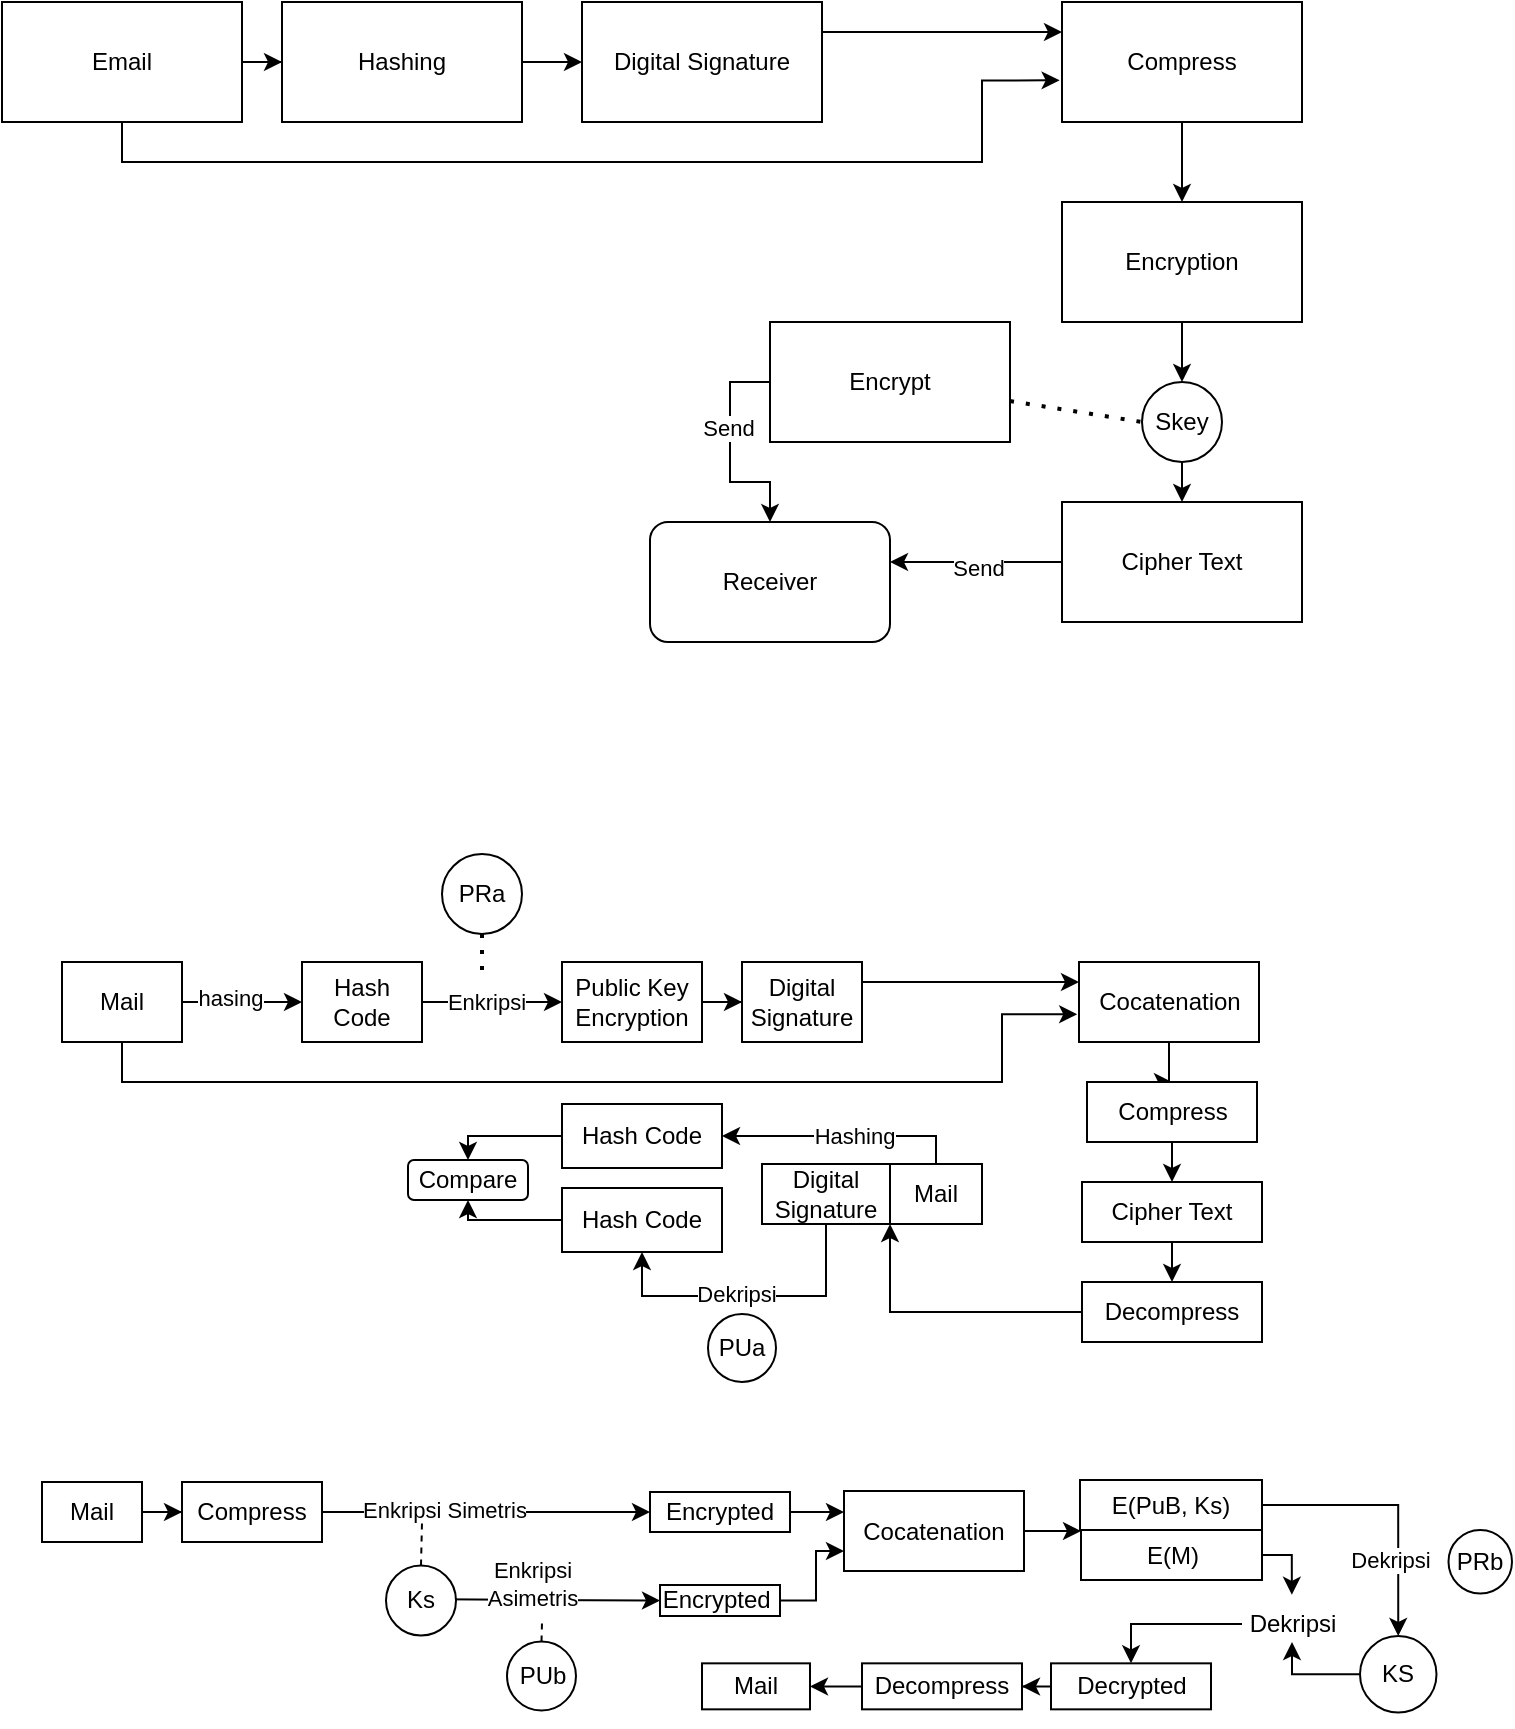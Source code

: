 <mxfile version="23.1.2" type="github">
  <diagram name="Halaman-1" id="AGoQxh4XdU1MUTxFBzIs">
    <mxGraphModel dx="1332" dy="634" grid="1" gridSize="10" guides="1" tooltips="1" connect="1" arrows="1" fold="1" page="1" pageScale="1" pageWidth="827" pageHeight="1169" math="0" shadow="0">
      <root>
        <mxCell id="0" />
        <mxCell id="1" parent="0" />
        <mxCell id="fOIjyZsm-YjA-9TonWiV-3" value="" style="edgeStyle=orthogonalEdgeStyle;rounded=0;orthogonalLoop=1;jettySize=auto;html=1;" edge="1" parent="1" source="fOIjyZsm-YjA-9TonWiV-1" target="fOIjyZsm-YjA-9TonWiV-2">
          <mxGeometry relative="1" as="geometry" />
        </mxCell>
        <mxCell id="fOIjyZsm-YjA-9TonWiV-12" style="edgeStyle=orthogonalEdgeStyle;rounded=0;orthogonalLoop=1;jettySize=auto;html=1;exitX=0.5;exitY=1;exitDx=0;exitDy=0;entryX=-0.01;entryY=0.653;entryDx=0;entryDy=0;entryPerimeter=0;" edge="1" parent="1" source="fOIjyZsm-YjA-9TonWiV-1" target="fOIjyZsm-YjA-9TonWiV-6">
          <mxGeometry relative="1" as="geometry">
            <mxPoint x="520" y="150" as="targetPoint" />
            <Array as="points">
              <mxPoint x="90" y="190" />
              <mxPoint x="520" y="190" />
              <mxPoint x="520" y="149" />
            </Array>
          </mxGeometry>
        </mxCell>
        <mxCell id="fOIjyZsm-YjA-9TonWiV-1" value="Email" style="rounded=0;whiteSpace=wrap;html=1;" vertex="1" parent="1">
          <mxGeometry x="30" y="110" width="120" height="60" as="geometry" />
        </mxCell>
        <mxCell id="fOIjyZsm-YjA-9TonWiV-5" value="" style="edgeStyle=orthogonalEdgeStyle;rounded=0;orthogonalLoop=1;jettySize=auto;html=1;" edge="1" parent="1" source="fOIjyZsm-YjA-9TonWiV-2" target="fOIjyZsm-YjA-9TonWiV-4">
          <mxGeometry relative="1" as="geometry" />
        </mxCell>
        <mxCell id="fOIjyZsm-YjA-9TonWiV-2" value="Hashing" style="rounded=0;whiteSpace=wrap;html=1;" vertex="1" parent="1">
          <mxGeometry x="170" y="110" width="120" height="60" as="geometry" />
        </mxCell>
        <mxCell id="fOIjyZsm-YjA-9TonWiV-13" style="edgeStyle=orthogonalEdgeStyle;rounded=0;orthogonalLoop=1;jettySize=auto;html=1;exitX=1;exitY=0.25;exitDx=0;exitDy=0;entryX=0;entryY=0.25;entryDx=0;entryDy=0;" edge="1" parent="1" source="fOIjyZsm-YjA-9TonWiV-4" target="fOIjyZsm-YjA-9TonWiV-6">
          <mxGeometry relative="1" as="geometry" />
        </mxCell>
        <mxCell id="fOIjyZsm-YjA-9TonWiV-4" value="Digital Signature" style="rounded=0;whiteSpace=wrap;html=1;" vertex="1" parent="1">
          <mxGeometry x="320" y="110" width="120" height="60" as="geometry" />
        </mxCell>
        <mxCell id="fOIjyZsm-YjA-9TonWiV-15" value="" style="edgeStyle=orthogonalEdgeStyle;rounded=0;orthogonalLoop=1;jettySize=auto;html=1;" edge="1" parent="1" source="fOIjyZsm-YjA-9TonWiV-6" target="fOIjyZsm-YjA-9TonWiV-14">
          <mxGeometry relative="1" as="geometry" />
        </mxCell>
        <mxCell id="fOIjyZsm-YjA-9TonWiV-6" value="Compress" style="rounded=0;whiteSpace=wrap;html=1;" vertex="1" parent="1">
          <mxGeometry x="560" y="110" width="120" height="60" as="geometry" />
        </mxCell>
        <mxCell id="fOIjyZsm-YjA-9TonWiV-23" style="edgeStyle=orthogonalEdgeStyle;rounded=0;orthogonalLoop=1;jettySize=auto;html=1;exitX=0.5;exitY=1;exitDx=0;exitDy=0;entryX=0.5;entryY=0;entryDx=0;entryDy=0;" edge="1" parent="1" source="fOIjyZsm-YjA-9TonWiV-17" target="fOIjyZsm-YjA-9TonWiV-22">
          <mxGeometry relative="1" as="geometry" />
        </mxCell>
        <mxCell id="fOIjyZsm-YjA-9TonWiV-14" value="Encryption" style="rounded=0;whiteSpace=wrap;html=1;" vertex="1" parent="1">
          <mxGeometry x="560" y="210" width="120" height="60" as="geometry" />
        </mxCell>
        <mxCell id="fOIjyZsm-YjA-9TonWiV-27" style="edgeStyle=orthogonalEdgeStyle;rounded=0;orthogonalLoop=1;jettySize=auto;html=1;exitX=0;exitY=0.5;exitDx=0;exitDy=0;entryX=0.5;entryY=0;entryDx=0;entryDy=0;" edge="1" parent="1" source="fOIjyZsm-YjA-9TonWiV-16" target="fOIjyZsm-YjA-9TonWiV-28">
          <mxGeometry relative="1" as="geometry">
            <mxPoint x="414" y="360" as="targetPoint" />
            <Array as="points">
              <mxPoint x="394" y="300" />
              <mxPoint x="394" y="350" />
              <mxPoint x="414" y="350" />
            </Array>
          </mxGeometry>
        </mxCell>
        <mxCell id="fOIjyZsm-YjA-9TonWiV-29" value="Send" style="edgeLabel;html=1;align=center;verticalAlign=middle;resizable=0;points=[];" vertex="1" connectable="0" parent="fOIjyZsm-YjA-9TonWiV-27">
          <mxGeometry x="-0.222" y="-1" relative="1" as="geometry">
            <mxPoint as="offset" />
          </mxGeometry>
        </mxCell>
        <mxCell id="fOIjyZsm-YjA-9TonWiV-16" value="Encrypt" style="rounded=0;whiteSpace=wrap;html=1;" vertex="1" parent="1">
          <mxGeometry x="414" y="270" width="120" height="60" as="geometry" />
        </mxCell>
        <mxCell id="fOIjyZsm-YjA-9TonWiV-19" value="" style="endArrow=none;dashed=1;html=1;dashPattern=1 3;strokeWidth=2;rounded=0;entryX=0;entryY=0.5;entryDx=0;entryDy=0;" edge="1" parent="1" source="fOIjyZsm-YjA-9TonWiV-16" target="fOIjyZsm-YjA-9TonWiV-17">
          <mxGeometry width="50" height="50" relative="1" as="geometry">
            <mxPoint x="410" y="280" as="sourcePoint" />
            <mxPoint x="460" y="230" as="targetPoint" />
          </mxGeometry>
        </mxCell>
        <mxCell id="fOIjyZsm-YjA-9TonWiV-26" style="edgeStyle=orthogonalEdgeStyle;rounded=0;orthogonalLoop=1;jettySize=auto;html=1;exitX=0;exitY=0.5;exitDx=0;exitDy=0;" edge="1" parent="1" source="fOIjyZsm-YjA-9TonWiV-22">
          <mxGeometry relative="1" as="geometry">
            <mxPoint x="474" y="390" as="targetPoint" />
          </mxGeometry>
        </mxCell>
        <mxCell id="fOIjyZsm-YjA-9TonWiV-30" value="Send" style="edgeLabel;html=1;align=center;verticalAlign=middle;resizable=0;points=[];" vertex="1" connectable="0" parent="fOIjyZsm-YjA-9TonWiV-26">
          <mxGeometry x="-0.008" y="2" relative="1" as="geometry">
            <mxPoint as="offset" />
          </mxGeometry>
        </mxCell>
        <mxCell id="fOIjyZsm-YjA-9TonWiV-22" value="Cipher Text" style="rounded=0;whiteSpace=wrap;html=1;" vertex="1" parent="1">
          <mxGeometry x="560" y="360" width="120" height="60" as="geometry" />
        </mxCell>
        <mxCell id="fOIjyZsm-YjA-9TonWiV-24" value="" style="edgeStyle=orthogonalEdgeStyle;rounded=0;orthogonalLoop=1;jettySize=auto;html=1;exitX=0.5;exitY=1;exitDx=0;exitDy=0;entryX=0.5;entryY=0;entryDx=0;entryDy=0;" edge="1" parent="1" source="fOIjyZsm-YjA-9TonWiV-14" target="fOIjyZsm-YjA-9TonWiV-17">
          <mxGeometry relative="1" as="geometry">
            <mxPoint x="620" y="270" as="sourcePoint" />
            <mxPoint x="620" y="360" as="targetPoint" />
          </mxGeometry>
        </mxCell>
        <mxCell id="fOIjyZsm-YjA-9TonWiV-17" value="Skey" style="ellipse;whiteSpace=wrap;html=1;aspect=fixed;" vertex="1" parent="1">
          <mxGeometry x="600" y="300" width="40" height="40" as="geometry" />
        </mxCell>
        <mxCell id="fOIjyZsm-YjA-9TonWiV-28" value="Receiver" style="rounded=1;whiteSpace=wrap;html=1;" vertex="1" parent="1">
          <mxGeometry x="354" y="370" width="120" height="60" as="geometry" />
        </mxCell>
        <mxCell id="fOIjyZsm-YjA-9TonWiV-31" value="" style="edgeStyle=orthogonalEdgeStyle;rounded=0;orthogonalLoop=1;jettySize=auto;html=1;" edge="1" parent="1" source="fOIjyZsm-YjA-9TonWiV-58" target="fOIjyZsm-YjA-9TonWiV-35">
          <mxGeometry relative="1" as="geometry" />
        </mxCell>
        <mxCell id="fOIjyZsm-YjA-9TonWiV-61" value="Enkripsi" style="edgeLabel;html=1;align=center;verticalAlign=middle;resizable=0;points=[];" vertex="1" connectable="0" parent="fOIjyZsm-YjA-9TonWiV-31">
          <mxGeometry x="-0.094" relative="1" as="geometry">
            <mxPoint as="offset" />
          </mxGeometry>
        </mxCell>
        <mxCell id="fOIjyZsm-YjA-9TonWiV-32" style="edgeStyle=orthogonalEdgeStyle;rounded=0;orthogonalLoop=1;jettySize=auto;html=1;exitX=0.5;exitY=1;exitDx=0;exitDy=0;entryX=-0.01;entryY=0.653;entryDx=0;entryDy=0;entryPerimeter=0;" edge="1" parent="1" source="fOIjyZsm-YjA-9TonWiV-33" target="fOIjyZsm-YjA-9TonWiV-39">
          <mxGeometry relative="1" as="geometry">
            <mxPoint x="530" y="610" as="targetPoint" />
            <Array as="points">
              <mxPoint x="90" y="650" />
              <mxPoint x="530" y="650" />
              <mxPoint x="530" y="616" />
            </Array>
          </mxGeometry>
        </mxCell>
        <mxCell id="fOIjyZsm-YjA-9TonWiV-33" value="Mail" style="rounded=0;whiteSpace=wrap;html=1;" vertex="1" parent="1">
          <mxGeometry x="60" y="590" width="60" height="40" as="geometry" />
        </mxCell>
        <mxCell id="fOIjyZsm-YjA-9TonWiV-34" value="" style="edgeStyle=orthogonalEdgeStyle;rounded=0;orthogonalLoop=1;jettySize=auto;html=1;" edge="1" parent="1" source="fOIjyZsm-YjA-9TonWiV-35" target="fOIjyZsm-YjA-9TonWiV-37">
          <mxGeometry relative="1" as="geometry" />
        </mxCell>
        <mxCell id="fOIjyZsm-YjA-9TonWiV-35" value="Public Key &lt;br&gt;Encryption" style="rounded=0;whiteSpace=wrap;html=1;" vertex="1" parent="1">
          <mxGeometry x="310" y="590" width="70" height="40" as="geometry" />
        </mxCell>
        <mxCell id="fOIjyZsm-YjA-9TonWiV-36" style="edgeStyle=orthogonalEdgeStyle;rounded=0;orthogonalLoop=1;jettySize=auto;html=1;exitX=1;exitY=0.25;exitDx=0;exitDy=0;entryX=0;entryY=0.25;entryDx=0;entryDy=0;" edge="1" parent="1" source="fOIjyZsm-YjA-9TonWiV-37" target="fOIjyZsm-YjA-9TonWiV-39">
          <mxGeometry relative="1" as="geometry" />
        </mxCell>
        <mxCell id="fOIjyZsm-YjA-9TonWiV-37" value="Digital Signature" style="rounded=0;whiteSpace=wrap;html=1;" vertex="1" parent="1">
          <mxGeometry x="400" y="590" width="60" height="40" as="geometry" />
        </mxCell>
        <mxCell id="fOIjyZsm-YjA-9TonWiV-38" value="" style="edgeStyle=orthogonalEdgeStyle;rounded=0;orthogonalLoop=1;jettySize=auto;html=1;" edge="1" parent="1" source="fOIjyZsm-YjA-9TonWiV-39" target="fOIjyZsm-YjA-9TonWiV-41">
          <mxGeometry relative="1" as="geometry" />
        </mxCell>
        <mxCell id="fOIjyZsm-YjA-9TonWiV-39" value="Cocatenation" style="rounded=0;whiteSpace=wrap;html=1;" vertex="1" parent="1">
          <mxGeometry x="568.5" y="590" width="90" height="40" as="geometry" />
        </mxCell>
        <mxCell id="fOIjyZsm-YjA-9TonWiV-41" value="Compress" style="rounded=0;whiteSpace=wrap;html=1;" vertex="1" parent="1">
          <mxGeometry x="572.5" y="650" width="85" height="30" as="geometry" />
        </mxCell>
        <mxCell id="fOIjyZsm-YjA-9TonWiV-86" style="edgeStyle=orthogonalEdgeStyle;rounded=0;orthogonalLoop=1;jettySize=auto;html=1;exitX=0.5;exitY=1;exitDx=0;exitDy=0;entryX=0.5;entryY=0;entryDx=0;entryDy=0;" edge="1" parent="1" source="fOIjyZsm-YjA-9TonWiV-44" target="fOIjyZsm-YjA-9TonWiV-85">
          <mxGeometry relative="1" as="geometry" />
        </mxCell>
        <mxCell id="fOIjyZsm-YjA-9TonWiV-44" value="Cipher Text" style="rounded=0;whiteSpace=wrap;html=1;" vertex="1" parent="1">
          <mxGeometry x="570" y="700" width="90" height="30" as="geometry" />
        </mxCell>
        <mxCell id="fOIjyZsm-YjA-9TonWiV-49" value="" style="edgeStyle=orthogonalEdgeStyle;rounded=0;orthogonalLoop=1;jettySize=auto;html=1;exitX=0.5;exitY=1;exitDx=0;exitDy=0;entryX=0.5;entryY=0;entryDx=0;entryDy=0;" edge="1" parent="1" source="fOIjyZsm-YjA-9TonWiV-41" target="fOIjyZsm-YjA-9TonWiV-44">
          <mxGeometry relative="1" as="geometry">
            <mxPoint x="630" y="730" as="sourcePoint" />
            <mxPoint x="630.0" y="760" as="targetPoint" />
          </mxGeometry>
        </mxCell>
        <mxCell id="fOIjyZsm-YjA-9TonWiV-55" value="PRa" style="ellipse;whiteSpace=wrap;html=1;aspect=fixed;" vertex="1" parent="1">
          <mxGeometry x="250" y="536" width="40" height="40" as="geometry" />
        </mxCell>
        <mxCell id="fOIjyZsm-YjA-9TonWiV-57" value="" style="endArrow=none;dashed=1;html=1;dashPattern=1 3;strokeWidth=2;rounded=0;exitX=0.5;exitY=1;exitDx=0;exitDy=0;" edge="1" parent="1" source="fOIjyZsm-YjA-9TonWiV-55">
          <mxGeometry width="50" height="50" relative="1" as="geometry">
            <mxPoint x="290.0" y="560" as="sourcePoint" />
            <mxPoint x="270" y="600" as="targetPoint" />
          </mxGeometry>
        </mxCell>
        <mxCell id="fOIjyZsm-YjA-9TonWiV-59" value="" style="edgeStyle=orthogonalEdgeStyle;rounded=0;orthogonalLoop=1;jettySize=auto;html=1;" edge="1" parent="1" source="fOIjyZsm-YjA-9TonWiV-33" target="fOIjyZsm-YjA-9TonWiV-58">
          <mxGeometry relative="1" as="geometry">
            <mxPoint x="130" y="610" as="sourcePoint" />
            <mxPoint x="284" y="610" as="targetPoint" />
          </mxGeometry>
        </mxCell>
        <mxCell id="fOIjyZsm-YjA-9TonWiV-60" value="hasing" style="edgeLabel;html=1;align=center;verticalAlign=middle;resizable=0;points=[];" vertex="1" connectable="0" parent="fOIjyZsm-YjA-9TonWiV-59">
          <mxGeometry x="-0.234" relative="1" as="geometry">
            <mxPoint x="1" y="-2" as="offset" />
          </mxGeometry>
        </mxCell>
        <mxCell id="fOIjyZsm-YjA-9TonWiV-58" value="Hash Code" style="rounded=0;whiteSpace=wrap;html=1;" vertex="1" parent="1">
          <mxGeometry x="180" y="590" width="60" height="40" as="geometry" />
        </mxCell>
        <mxCell id="fOIjyZsm-YjA-9TonWiV-88" style="edgeStyle=orthogonalEdgeStyle;rounded=0;orthogonalLoop=1;jettySize=auto;html=1;entryX=1;entryY=1;entryDx=0;entryDy=0;" edge="1" parent="1" source="fOIjyZsm-YjA-9TonWiV-85" target="fOIjyZsm-YjA-9TonWiV-89">
          <mxGeometry relative="1" as="geometry">
            <mxPoint x="473.0" y="730" as="targetPoint" />
          </mxGeometry>
        </mxCell>
        <mxCell id="fOIjyZsm-YjA-9TonWiV-85" value="Decompress" style="rounded=0;whiteSpace=wrap;html=1;" vertex="1" parent="1">
          <mxGeometry x="570" y="750" width="90" height="30" as="geometry" />
        </mxCell>
        <mxCell id="fOIjyZsm-YjA-9TonWiV-95" style="edgeStyle=orthogonalEdgeStyle;rounded=0;orthogonalLoop=1;jettySize=auto;html=1;entryX=0.5;entryY=1;entryDx=0;entryDy=0;" edge="1" parent="1" source="fOIjyZsm-YjA-9TonWiV-89" target="fOIjyZsm-YjA-9TonWiV-94">
          <mxGeometry relative="1" as="geometry">
            <mxPoint x="420" y="793" as="targetPoint" />
            <Array as="points">
              <mxPoint x="442" y="757" />
              <mxPoint x="350" y="757" />
            </Array>
          </mxGeometry>
        </mxCell>
        <mxCell id="fOIjyZsm-YjA-9TonWiV-97" value="Dekripsi" style="edgeLabel;html=1;align=center;verticalAlign=middle;resizable=0;points=[];" vertex="1" connectable="0" parent="fOIjyZsm-YjA-9TonWiV-95">
          <mxGeometry x="0.078" y="2" relative="1" as="geometry">
            <mxPoint y="-3" as="offset" />
          </mxGeometry>
        </mxCell>
        <mxCell id="fOIjyZsm-YjA-9TonWiV-89" value="Digital Signature" style="rounded=0;whiteSpace=wrap;html=1;" vertex="1" parent="1">
          <mxGeometry x="410" y="691" width="64" height="30" as="geometry" />
        </mxCell>
        <mxCell id="fOIjyZsm-YjA-9TonWiV-90" value="Mail" style="rounded=0;whiteSpace=wrap;html=1;" vertex="1" parent="1">
          <mxGeometry x="474" y="691" width="46" height="30" as="geometry" />
        </mxCell>
        <mxCell id="fOIjyZsm-YjA-9TonWiV-102" style="edgeStyle=orthogonalEdgeStyle;rounded=0;orthogonalLoop=1;jettySize=auto;html=1;exitX=0;exitY=0.5;exitDx=0;exitDy=0;entryX=0.5;entryY=0;entryDx=0;entryDy=0;" edge="1" parent="1" source="fOIjyZsm-YjA-9TonWiV-91" target="fOIjyZsm-YjA-9TonWiV-101">
          <mxGeometry relative="1" as="geometry">
            <Array as="points">
              <mxPoint x="263" y="677" />
            </Array>
          </mxGeometry>
        </mxCell>
        <mxCell id="fOIjyZsm-YjA-9TonWiV-91" value="Hash Code" style="rounded=0;whiteSpace=wrap;html=1;" vertex="1" parent="1">
          <mxGeometry x="310" y="661" width="80" height="32" as="geometry" />
        </mxCell>
        <mxCell id="fOIjyZsm-YjA-9TonWiV-92" style="edgeStyle=orthogonalEdgeStyle;rounded=0;orthogonalLoop=1;jettySize=auto;html=1;exitX=0.5;exitY=0;exitDx=0;exitDy=0;" edge="1" parent="1" source="fOIjyZsm-YjA-9TonWiV-90">
          <mxGeometry relative="1" as="geometry">
            <mxPoint x="390" y="677" as="targetPoint" />
            <Array as="points">
              <mxPoint x="497" y="677" />
              <mxPoint x="390" y="677" />
            </Array>
          </mxGeometry>
        </mxCell>
        <mxCell id="fOIjyZsm-YjA-9TonWiV-96" value="Hashing" style="edgeLabel;html=1;align=center;verticalAlign=middle;resizable=0;points=[];" vertex="1" connectable="0" parent="fOIjyZsm-YjA-9TonWiV-92">
          <mxGeometry x="-0.093" relative="1" as="geometry">
            <mxPoint as="offset" />
          </mxGeometry>
        </mxCell>
        <mxCell id="fOIjyZsm-YjA-9TonWiV-103" style="edgeStyle=orthogonalEdgeStyle;rounded=0;orthogonalLoop=1;jettySize=auto;html=1;exitX=0;exitY=0.5;exitDx=0;exitDy=0;entryX=0.5;entryY=1;entryDx=0;entryDy=0;" edge="1" parent="1" source="fOIjyZsm-YjA-9TonWiV-94" target="fOIjyZsm-YjA-9TonWiV-101">
          <mxGeometry relative="1" as="geometry">
            <Array as="points">
              <mxPoint x="263" y="719" />
            </Array>
          </mxGeometry>
        </mxCell>
        <mxCell id="fOIjyZsm-YjA-9TonWiV-94" value="Hash Code" style="rounded=0;whiteSpace=wrap;html=1;" vertex="1" parent="1">
          <mxGeometry x="310" y="703" width="80" height="32" as="geometry" />
        </mxCell>
        <mxCell id="fOIjyZsm-YjA-9TonWiV-98" value="PUa" style="ellipse;whiteSpace=wrap;html=1;aspect=fixed;" vertex="1" parent="1">
          <mxGeometry x="383" y="766" width="34" height="34" as="geometry" />
        </mxCell>
        <mxCell id="fOIjyZsm-YjA-9TonWiV-101" value="Compare" style="rounded=1;whiteSpace=wrap;html=1;" vertex="1" parent="1">
          <mxGeometry x="233" y="689" width="60" height="20" as="geometry" />
        </mxCell>
        <mxCell id="fOIjyZsm-YjA-9TonWiV-112" value="" style="edgeStyle=orthogonalEdgeStyle;rounded=0;orthogonalLoop=1;jettySize=auto;html=1;" edge="1" parent="1" source="fOIjyZsm-YjA-9TonWiV-104" target="fOIjyZsm-YjA-9TonWiV-106">
          <mxGeometry relative="1" as="geometry" />
        </mxCell>
        <mxCell id="fOIjyZsm-YjA-9TonWiV-104" value="Mail" style="rounded=0;whiteSpace=wrap;html=1;" vertex="1" parent="1">
          <mxGeometry x="50" y="850" width="50" height="30" as="geometry" />
        </mxCell>
        <mxCell id="fOIjyZsm-YjA-9TonWiV-111" value="" style="edgeStyle=orthogonalEdgeStyle;rounded=0;orthogonalLoop=1;jettySize=auto;html=1;" edge="1" parent="1" source="fOIjyZsm-YjA-9TonWiV-106" target="fOIjyZsm-YjA-9TonWiV-108">
          <mxGeometry relative="1" as="geometry" />
        </mxCell>
        <mxCell id="fOIjyZsm-YjA-9TonWiV-127" value="Enkripsi Simetris" style="edgeLabel;html=1;align=center;verticalAlign=middle;resizable=0;points=[];" vertex="1" connectable="0" parent="fOIjyZsm-YjA-9TonWiV-111">
          <mxGeometry x="-0.511" relative="1" as="geometry">
            <mxPoint x="21" y="-1" as="offset" />
          </mxGeometry>
        </mxCell>
        <mxCell id="fOIjyZsm-YjA-9TonWiV-106" value="Compress" style="rounded=0;whiteSpace=wrap;html=1;" vertex="1" parent="1">
          <mxGeometry x="120" y="850" width="70" height="30" as="geometry" />
        </mxCell>
        <mxCell id="fOIjyZsm-YjA-9TonWiV-124" style="edgeStyle=orthogonalEdgeStyle;rounded=0;orthogonalLoop=1;jettySize=auto;html=1;exitX=1;exitY=0.5;exitDx=0;exitDy=0;entryX=0;entryY=0.25;entryDx=0;entryDy=0;" edge="1" parent="1" source="fOIjyZsm-YjA-9TonWiV-108" target="fOIjyZsm-YjA-9TonWiV-123">
          <mxGeometry relative="1" as="geometry" />
        </mxCell>
        <mxCell id="fOIjyZsm-YjA-9TonWiV-108" value="Encrypted" style="rounded=0;whiteSpace=wrap;html=1;" vertex="1" parent="1">
          <mxGeometry x="354" y="855" width="70" height="20" as="geometry" />
        </mxCell>
        <mxCell id="fOIjyZsm-YjA-9TonWiV-113" value="" style="endArrow=none;dashed=1;html=1;rounded=0;exitX=0.5;exitY=0;exitDx=0;exitDy=0;" edge="1" parent="1" source="fOIjyZsm-YjA-9TonWiV-114">
          <mxGeometry width="50" height="50" relative="1" as="geometry">
            <mxPoint x="204" y="910" as="sourcePoint" />
            <mxPoint x="240" y="870" as="targetPoint" />
          </mxGeometry>
        </mxCell>
        <mxCell id="fOIjyZsm-YjA-9TonWiV-117" value="" style="edgeStyle=orthogonalEdgeStyle;rounded=0;orthogonalLoop=1;jettySize=auto;html=1;entryX=0;entryY=0.5;entryDx=0;entryDy=0;" edge="1" parent="1" target="fOIjyZsm-YjA-9TonWiV-116">
          <mxGeometry relative="1" as="geometry">
            <mxPoint x="232" y="908.5" as="sourcePoint" />
            <mxPoint x="309" y="908.5" as="targetPoint" />
          </mxGeometry>
        </mxCell>
        <mxCell id="fOIjyZsm-YjA-9TonWiV-118" value="Enkripsi &lt;br&gt;Asimetris" style="edgeLabel;html=1;align=center;verticalAlign=middle;resizable=0;points=[];" vertex="1" connectable="0" parent="fOIjyZsm-YjA-9TonWiV-117">
          <mxGeometry x="-0.033" relative="1" as="geometry">
            <mxPoint x="1" y="-8" as="offset" />
          </mxGeometry>
        </mxCell>
        <mxCell id="fOIjyZsm-YjA-9TonWiV-114" value="Ks" style="ellipse;whiteSpace=wrap;html=1;aspect=fixed;" vertex="1" parent="1">
          <mxGeometry x="222" y="891.75" width="35" height="35" as="geometry" />
        </mxCell>
        <mxCell id="fOIjyZsm-YjA-9TonWiV-125" style="edgeStyle=orthogonalEdgeStyle;rounded=0;orthogonalLoop=1;jettySize=auto;html=1;exitX=1;exitY=0.5;exitDx=0;exitDy=0;entryX=0;entryY=0.75;entryDx=0;entryDy=0;" edge="1" parent="1" source="fOIjyZsm-YjA-9TonWiV-116" target="fOIjyZsm-YjA-9TonWiV-123">
          <mxGeometry relative="1" as="geometry">
            <Array as="points">
              <mxPoint x="437" y="910" />
              <mxPoint x="437" y="884" />
            </Array>
          </mxGeometry>
        </mxCell>
        <mxCell id="fOIjyZsm-YjA-9TonWiV-116" value="Encrypted&amp;nbsp;" style="rounded=0;whiteSpace=wrap;html=1;" vertex="1" parent="1">
          <mxGeometry x="359" y="901.5" width="60" height="15.5" as="geometry" />
        </mxCell>
        <mxCell id="fOIjyZsm-YjA-9TonWiV-119" value="PUb" style="ellipse;whiteSpace=wrap;html=1;aspect=fixed;" vertex="1" parent="1">
          <mxGeometry x="282.5" y="929.75" width="34.5" height="34.5" as="geometry" />
        </mxCell>
        <mxCell id="fOIjyZsm-YjA-9TonWiV-121" value="" style="endArrow=none;dashed=1;html=1;rounded=0;exitX=0.5;exitY=0;exitDx=0;exitDy=0;" edge="1" parent="1" source="fOIjyZsm-YjA-9TonWiV-119">
          <mxGeometry width="50" height="50" relative="1" as="geometry">
            <mxPoint x="266" y="961" as="sourcePoint" />
            <mxPoint x="300" y="920" as="targetPoint" />
          </mxGeometry>
        </mxCell>
        <mxCell id="fOIjyZsm-YjA-9TonWiV-134" value="" style="edgeStyle=orthogonalEdgeStyle;rounded=0;orthogonalLoop=1;jettySize=auto;html=1;" edge="1" parent="1" source="fOIjyZsm-YjA-9TonWiV-123" target="fOIjyZsm-YjA-9TonWiV-133">
          <mxGeometry relative="1" as="geometry">
            <Array as="points">
              <mxPoint x="570" y="875" />
              <mxPoint x="570" y="875" />
            </Array>
          </mxGeometry>
        </mxCell>
        <mxCell id="fOIjyZsm-YjA-9TonWiV-123" value="Cocatenation" style="rounded=0;whiteSpace=wrap;html=1;" vertex="1" parent="1">
          <mxGeometry x="451" y="854.5" width="90" height="40" as="geometry" />
        </mxCell>
        <mxCell id="fOIjyZsm-YjA-9TonWiV-137" style="edgeStyle=orthogonalEdgeStyle;rounded=0;orthogonalLoop=1;jettySize=auto;html=1;exitX=1;exitY=0.5;exitDx=0;exitDy=0;entryX=0.5;entryY=0;entryDx=0;entryDy=0;" edge="1" parent="1" source="fOIjyZsm-YjA-9TonWiV-132" target="fOIjyZsm-YjA-9TonWiV-135">
          <mxGeometry relative="1" as="geometry" />
        </mxCell>
        <mxCell id="fOIjyZsm-YjA-9TonWiV-138" value="Dekripsi" style="edgeLabel;html=1;align=center;verticalAlign=middle;resizable=0;points=[];" vertex="1" connectable="0" parent="fOIjyZsm-YjA-9TonWiV-137">
          <mxGeometry x="0.43" y="-4" relative="1" as="geometry">
            <mxPoint as="offset" />
          </mxGeometry>
        </mxCell>
        <mxCell id="fOIjyZsm-YjA-9TonWiV-132" value="E(PuB, Ks)" style="rounded=0;whiteSpace=wrap;html=1;" vertex="1" parent="1">
          <mxGeometry x="569" y="849" width="91" height="25" as="geometry" />
        </mxCell>
        <mxCell id="fOIjyZsm-YjA-9TonWiV-133" value="E(M)" style="rounded=0;whiteSpace=wrap;html=1;" vertex="1" parent="1">
          <mxGeometry x="569.5" y="874" width="90.5" height="25" as="geometry" />
        </mxCell>
        <mxCell id="fOIjyZsm-YjA-9TonWiV-149" style="edgeStyle=orthogonalEdgeStyle;rounded=0;orthogonalLoop=1;jettySize=auto;html=1;exitX=0;exitY=0.5;exitDx=0;exitDy=0;" edge="1" parent="1" source="fOIjyZsm-YjA-9TonWiV-135">
          <mxGeometry relative="1" as="geometry">
            <mxPoint x="675" y="930" as="targetPoint" />
          </mxGeometry>
        </mxCell>
        <mxCell id="fOIjyZsm-YjA-9TonWiV-135" value="KS" style="ellipse;whiteSpace=wrap;html=1;aspect=fixed;" vertex="1" parent="1">
          <mxGeometry x="709" y="927" width="38.25" height="38.25" as="geometry" />
        </mxCell>
        <mxCell id="fOIjyZsm-YjA-9TonWiV-151" value="" style="edgeStyle=orthogonalEdgeStyle;rounded=0;orthogonalLoop=1;jettySize=auto;html=1;" edge="1" parent="1" source="fOIjyZsm-YjA-9TonWiV-136" target="fOIjyZsm-YjA-9TonWiV-150">
          <mxGeometry relative="1" as="geometry" />
        </mxCell>
        <mxCell id="fOIjyZsm-YjA-9TonWiV-136" value="Decrypted" style="rounded=0;whiteSpace=wrap;html=1;" vertex="1" parent="1">
          <mxGeometry x="554.5" y="940.67" width="80" height="23" as="geometry" />
        </mxCell>
        <mxCell id="fOIjyZsm-YjA-9TonWiV-139" value="PRb" style="ellipse;whiteSpace=wrap;html=1;aspect=fixed;" vertex="1" parent="1">
          <mxGeometry x="753.25" y="874" width="31.75" height="31.75" as="geometry" />
        </mxCell>
        <mxCell id="fOIjyZsm-YjA-9TonWiV-141" style="edgeStyle=orthogonalEdgeStyle;rounded=0;orthogonalLoop=1;jettySize=auto;html=1;exitX=0.5;exitY=1;exitDx=0;exitDy=0;" edge="1" parent="1" source="fOIjyZsm-YjA-9TonWiV-136" target="fOIjyZsm-YjA-9TonWiV-136">
          <mxGeometry relative="1" as="geometry" />
        </mxCell>
        <mxCell id="fOIjyZsm-YjA-9TonWiV-153" value="" style="edgeStyle=orthogonalEdgeStyle;rounded=0;orthogonalLoop=1;jettySize=auto;html=1;" edge="1" parent="1" source="fOIjyZsm-YjA-9TonWiV-150" target="fOIjyZsm-YjA-9TonWiV-152">
          <mxGeometry relative="1" as="geometry" />
        </mxCell>
        <mxCell id="fOIjyZsm-YjA-9TonWiV-150" value="Decompress" style="rounded=0;whiteSpace=wrap;html=1;" vertex="1" parent="1">
          <mxGeometry x="460" y="940.67" width="80" height="23" as="geometry" />
        </mxCell>
        <mxCell id="fOIjyZsm-YjA-9TonWiV-152" value="Mail" style="rounded=0;whiteSpace=wrap;html=1;" vertex="1" parent="1">
          <mxGeometry x="380" y="940.67" width="54" height="23" as="geometry" />
        </mxCell>
        <mxCell id="fOIjyZsm-YjA-9TonWiV-165" style="edgeStyle=orthogonalEdgeStyle;rounded=0;orthogonalLoop=1;jettySize=auto;html=1;entryX=0.5;entryY=0;entryDx=0;entryDy=0;" edge="1" parent="1" target="fOIjyZsm-YjA-9TonWiV-136">
          <mxGeometry relative="1" as="geometry">
            <mxPoint x="650" y="921" as="sourcePoint" />
            <Array as="points">
              <mxPoint x="595" y="921" />
            </Array>
          </mxGeometry>
        </mxCell>
        <mxCell id="fOIjyZsm-YjA-9TonWiV-158" value="Dekripsi" style="text;html=1;align=center;verticalAlign=middle;resizable=0;points=[];autosize=1;strokeColor=none;fillColor=none;" vertex="1" parent="1">
          <mxGeometry x="640" y="906" width="70" height="30" as="geometry" />
        </mxCell>
        <mxCell id="fOIjyZsm-YjA-9TonWiV-160" style="edgeStyle=orthogonalEdgeStyle;rounded=0;orthogonalLoop=1;jettySize=auto;html=1;exitX=1;exitY=0.5;exitDx=0;exitDy=0;entryX=0.499;entryY=0.013;entryDx=0;entryDy=0;entryPerimeter=0;" edge="1" parent="1" source="fOIjyZsm-YjA-9TonWiV-133" target="fOIjyZsm-YjA-9TonWiV-158">
          <mxGeometry relative="1" as="geometry" />
        </mxCell>
      </root>
    </mxGraphModel>
  </diagram>
</mxfile>
